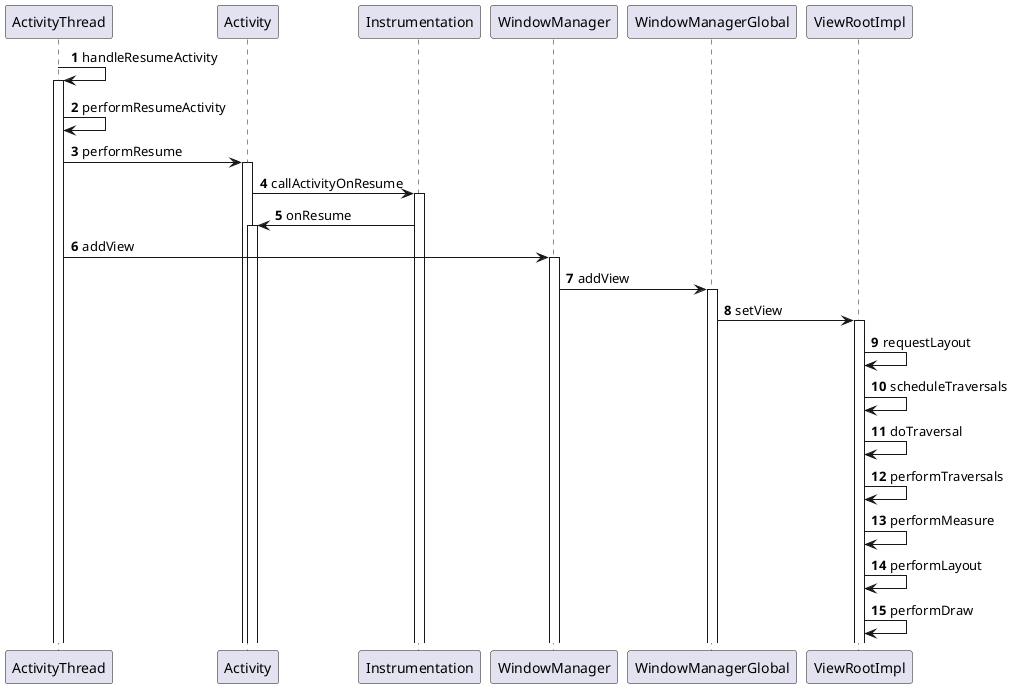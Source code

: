 @startuml
'https://plantuml.com/sequence-diagram

autonumber 1
ActivityThread -> ActivityThread: handleResumeActivity
activate ActivityThread
ActivityThread -> ActivityThread:performResumeActivity
ActivityThread -> Activity: performResume
activate Activity
Activity -> Instrumentation:callActivityOnResume
activate Instrumentation
Instrumentation -> Activity : onResume
activate Activity
ActivityThread -> WindowManager : addView
activate WindowManager
WindowManager -> WindowManagerGlobal:addView
activate WindowManagerGlobal
WindowManagerGlobal -> ViewRootImpl: setView
activate ViewRootImpl
ViewRootImpl ->  ViewRootImpl: requestLayout
ViewRootImpl ->  ViewRootImpl:scheduleTraversals
ViewRootImpl -> ViewRootImpl:doTraversal
ViewRootImpl -> ViewRootImpl:performTraversals
ViewRootImpl -> ViewRootImpl:performMeasure
ViewRootImpl -> ViewRootImpl:performLayout
ViewRootImpl -> ViewRootImpl:performDraw
@enduml